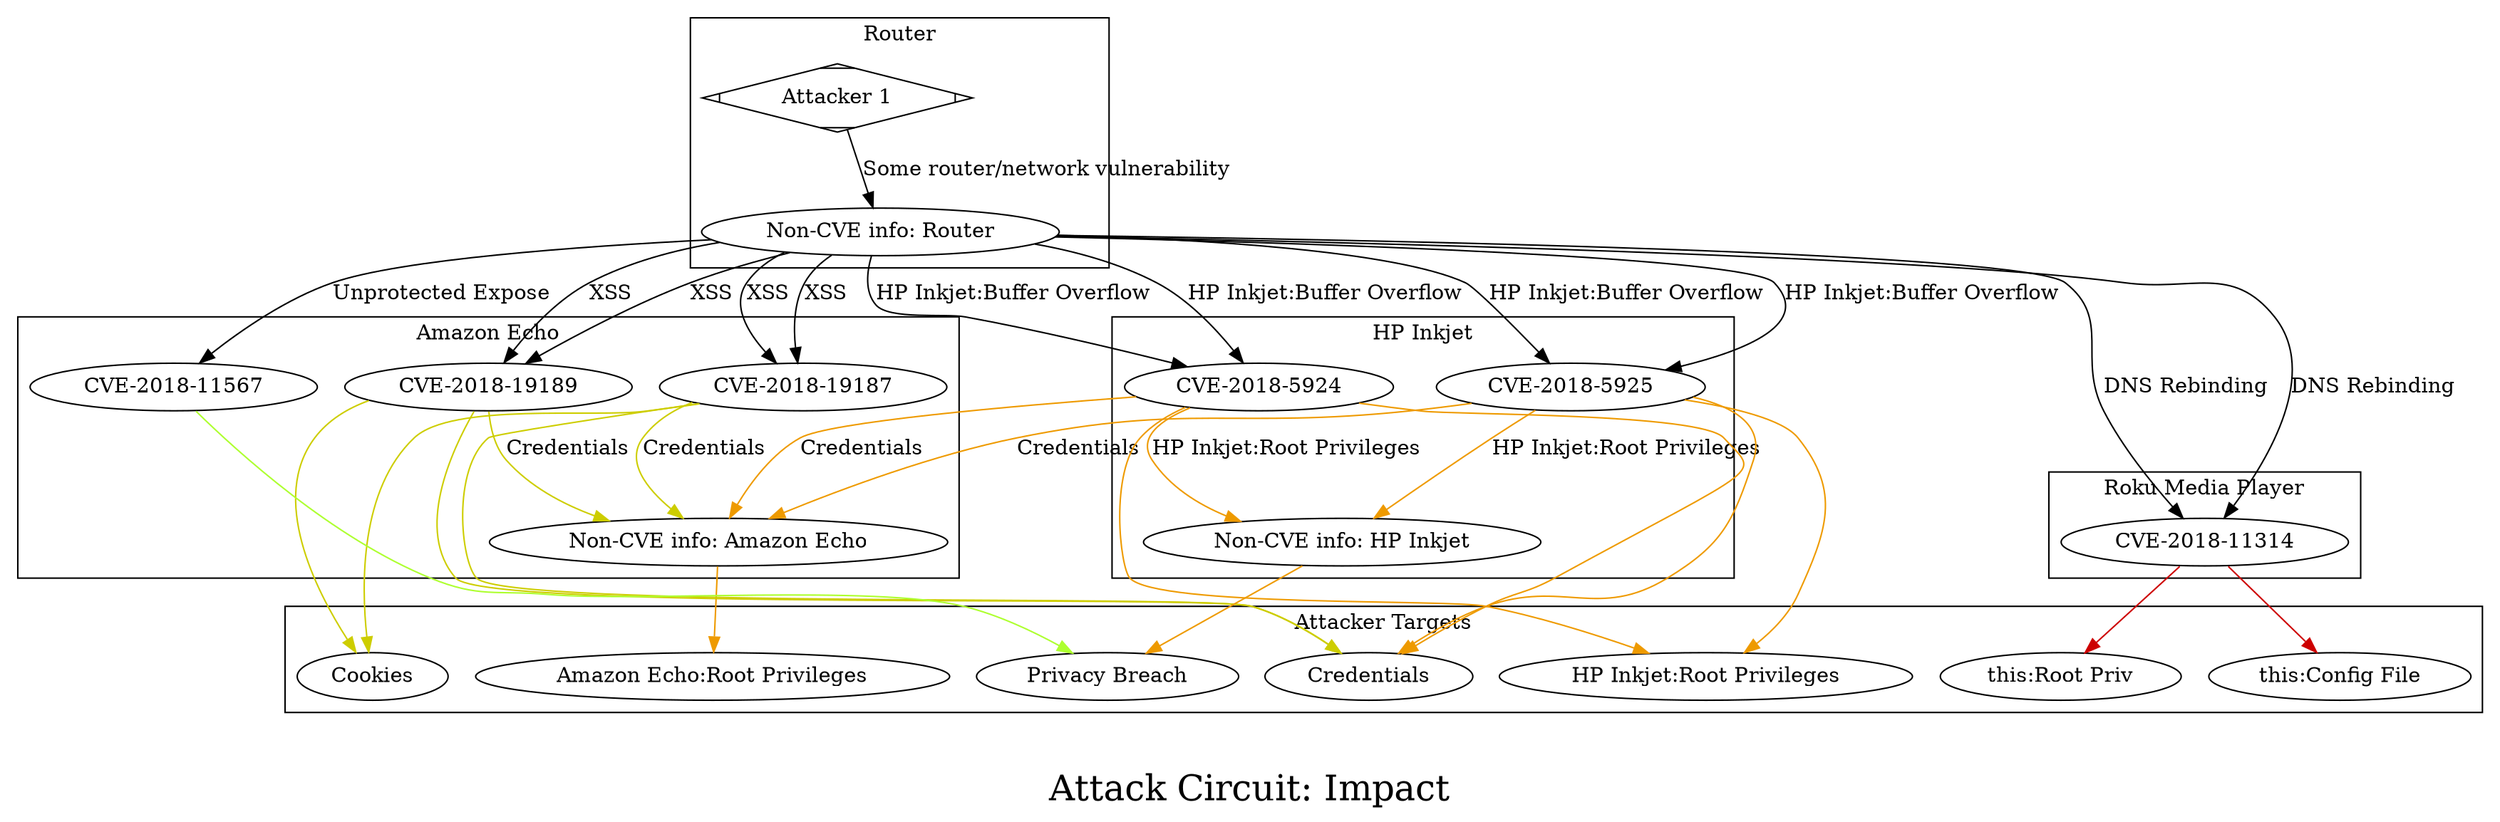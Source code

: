 /*****
Attack Circuit: Impact
*****/

digraph G {
  graph [splines=true overlap=false]
  node  [shape=ellipse, width=0.3, height=0.3]
  0 -> 1 [label="Some router/network vulnerability"];
  subgraph cluster_1 {
  label="Router";  0 [label="Attacker 1", shape=Mdiamond];
    1 [label="Non-CVE info: Router"];
  }
  subgraph cluster_2 {
  label="Amazon Echo";    2 [label="Non-CVE info: Amazon Echo"];
    3 [label="CVE-2018-19189"];
    4 [label="CVE-2018-19187"];
    5 [label="CVE-2018-11567"];
  }
  subgraph cluster_3 {
  label="Roku Media Player";    6 [label="CVE-2018-11314"];
  }
  subgraph cluster_4 {
  label="HP Inkjet";    7 [label="Non-CVE info: HP Inkjet"];
    8 [label="CVE-2018-5925"];
    9 [label="CVE-2018-5924"];
  }
  subgraph cluster_5 {
  label="Attacker Targets";    10 [label="Amazon Echo:Root Privileges"];
    11 [label="Cookies"];
    12 [label="Credentials"];
    13 [label="Privacy Breach"];
    14 [label="this:Root Priv"];
    15 [label="this:Config File"];
    16 [label="HP Inkjet:Root Privileges"];
  }
  1 -> 3 [label="XSS" color="black"];
  1 -> 3 [label="XSS" color="black"];
  1 -> 4 [label="XSS" color="black"];
  1 -> 4 [label="XSS" color="black"];
  1 -> 5 [label="Unprotected Expose" color="black"];
  1 -> 6 [label="DNS Rebinding" color="black"];
  1 -> 6 [label="DNS Rebinding" color="black"];
  1 -> 8 [label="HP Inkjet:Buffer Overflow" color="black"];
  1 -> 8 [label="HP Inkjet:Buffer Overflow" color="black"];
  1 -> 9 [label="HP Inkjet:Buffer Overflow" color="black"];
  1 -> 9 [label="HP Inkjet:Buffer Overflow" color="black"];
  3 -> 2 [label="Credentials" color="yellow3"];
  4 -> 2 [label="Credentials" color="yellow3"];
  8 -> 2 [label="Credentials" color="orange2"];
  9 -> 2 [label="Credentials" color="orange2"];
  8 -> 7 [label="HP Inkjet:Root Privileges" color="orange2"];
  9 -> 7 [label="HP Inkjet:Root Privileges" color="orange2"];
  2 ->  10 [color="orange2"];
  3 -> 11 [color="yellow3"];
  3 -> 12 [color="yellow3"];
  4 -> 11 [color="yellow3"];
  4 -> 12 [color="yellow3"];
  5 -> 13 [color="greenyellow"];
  6 -> 14 [color="red3"];
  6 -> 15 [color="red3"];
  7 ->  13 [color="orange2"];
  8 -> 12 [color="orange2"];
  8 -> 16 [color="orange2"];
  9 -> 12 [color="orange2"];
  9 -> 16 [color="orange2"];
  label = "\nAttack Circuit: Impact\n";  fontsize=24;
}